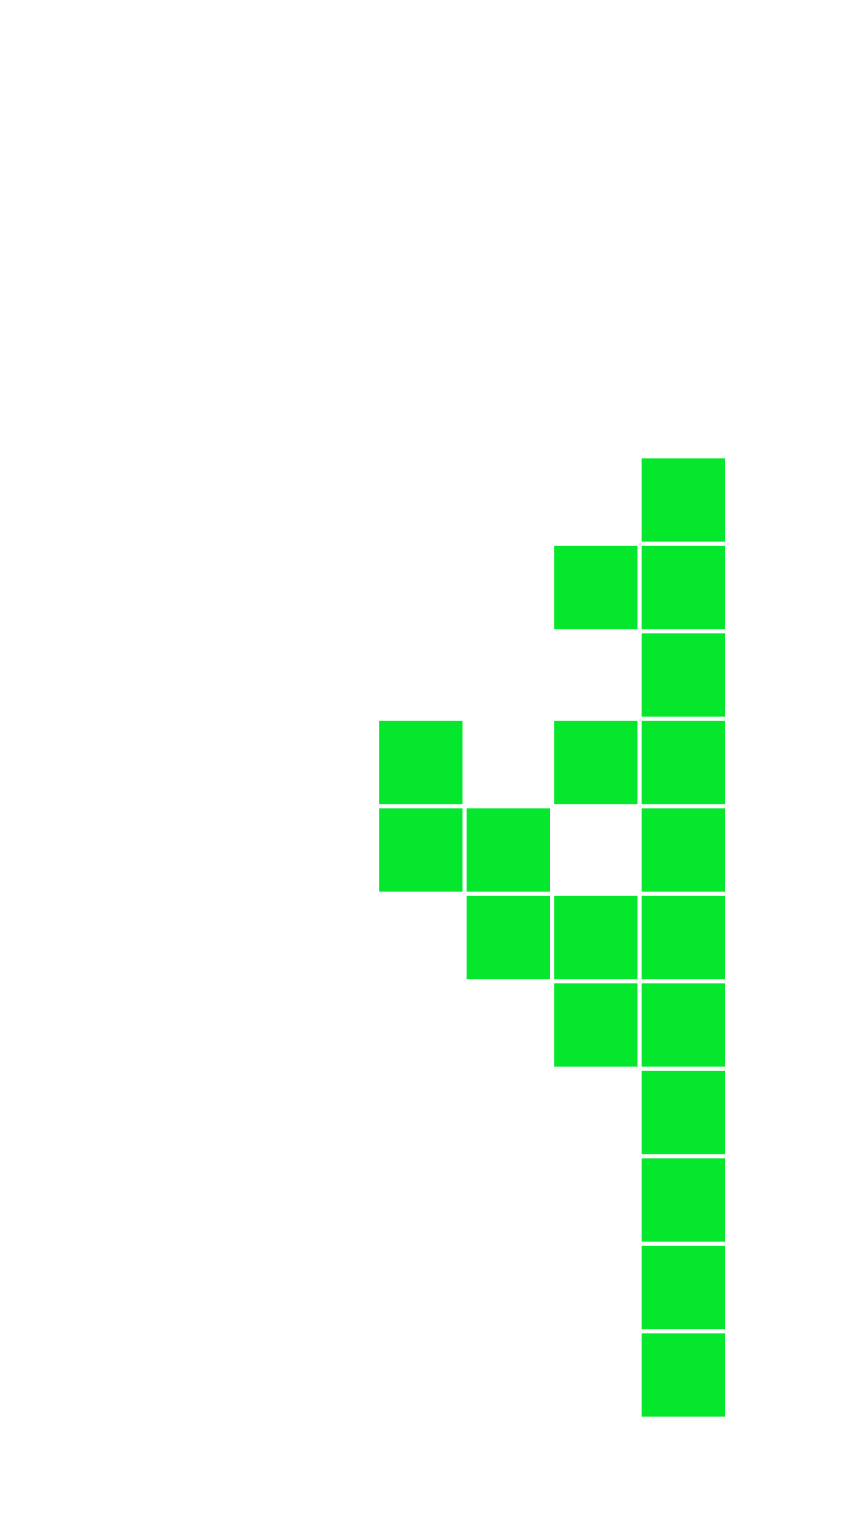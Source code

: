 digraph G {
	node [shape=none] 
Mat1 [label=<
 <table border="0" cellborder="0" cellspacing = "2">
<tr><td BGCOLOR = "#FFFFFF" height="40" width="40"></td><td BGCOLOR = "#FFFFFF" height="40" width="40"></td><td BGCOLOR = "#FFFFFF" height="40" width="40"></td><td BGCOLOR = "#FFFFFF" height="40" width="40"></td><td BGCOLOR = "#FFFFFF" height="40" width="40"></td><td BGCOLOR = "#FFFFFF" height="40" width="40"></td><td BGCOLOR = "#FFFFFF" height="40" width="40"></td><td BGCOLOR = "#FFFFFF" height="40" width="40"></td><td BGCOLOR = "#FFFFFF" height="40" width="40"></td></tr>
<tr><td BGCOLOR = "#FFFFFF" height="40" width="40"></td><td BGCOLOR = "#FFFFFF" height="40" width="40"></td><td BGCOLOR = "#FFFFFF" height="40" width="40"></td><td BGCOLOR = "#FFFFFF" height="40" width="40"></td><td BGCOLOR = "#FFFFFF" height="40" width="40"></td><td BGCOLOR = "#FFFFFF" height="40" width="40"></td><td BGCOLOR = "#FFFFFF" height="40" width="40"></td><td BGCOLOR = "#FFFFFF" height="40" width="40"></td><td BGCOLOR = "#FFFFFF" height="40" width="40"></td></tr>
<tr><td BGCOLOR = "#FFFFFF" height="40" width="40"></td><td BGCOLOR = "#FFFFFF" height="40" width="40"></td><td BGCOLOR = "#FFFFFF" height="40" width="40"></td><td BGCOLOR = "#FFFFFF" height="40" width="40"></td><td BGCOLOR = "#FFFFFF" height="40" width="40"></td><td BGCOLOR = "#FFFFFF" height="40" width="40"></td><td BGCOLOR = "#FFFFFF" height="40" width="40"></td><td BGCOLOR = "#FFFFFF" height="40" width="40"></td><td BGCOLOR = "#FFFFFF" height="40" width="40"></td></tr>
<tr><td BGCOLOR = "#FFFFFF" height="40" width="40"></td><td BGCOLOR = "#FFFFFF" height="40" width="40"></td><td BGCOLOR = "#FFFFFF" height="40" width="40"></td><td BGCOLOR = "#FFFFFF" height="40" width="40"></td><td BGCOLOR = "#FFFFFF" height="40" width="40"></td><td BGCOLOR = "#FFFFFF" height="40" width="40"></td><td BGCOLOR = "#FFFFFF" height="40" width="40"></td><td BGCOLOR = "#FFFFFF" height="40" width="40"></td><td BGCOLOR = "#FFFFFF" height="40" width="40"></td></tr>
<tr><td BGCOLOR = "#FFFFFF" height="40" width="40"></td><td BGCOLOR = "#FFFFFF" height="40" width="40"></td><td BGCOLOR = "#FFFFFF" height="40" width="40"></td><td BGCOLOR = "#FFFFFF" height="40" width="40"></td><td BGCOLOR = "#FFFFFF" height="40" width="40"></td><td BGCOLOR = "#FFFFFF" height="40" width="40"></td><td BGCOLOR = "#FFFFFF" height="40" width="40"></td><td BGCOLOR = "#FFFFFF" height="40" width="40"></td><td BGCOLOR = "#FFFFFF" height="40" width="40"></td></tr>
<tr><td BGCOLOR = "#FFFFFF" height="40" width="40"></td><td BGCOLOR = "#FFFFFF" height="40" width="40"></td><td BGCOLOR = "#FFFFFF" height="40" width="40"></td><td BGCOLOR = "#FFFFFF" height="40" width="40"></td><td BGCOLOR = "#FFFFFF" height="40" width="40"></td><td BGCOLOR = "#FFFFFF" height="40" width="40"></td><td BGCOLOR = "#FFFFFF" height="40" width="40"></td><td BGCOLOR = "#04E72C" height="40" width="40"></td><td BGCOLOR = "#FFFFFF" height="40" width="40"></td></tr>
<tr><td BGCOLOR = "#FFFFFF" height="40" width="40"></td><td BGCOLOR = "#FFFFFF" height="40" width="40"></td><td BGCOLOR = "#FFFFFF" height="40" width="40"></td><td BGCOLOR = "#FFFFFF" height="40" width="40"></td><td BGCOLOR = "#FFFFFF" height="40" width="40"></td><td BGCOLOR = "#FFFFFF" height="40" width="40"></td><td BGCOLOR = "#04E72C" height="40" width="40"></td><td BGCOLOR = "#04E72C" height="40" width="40"></td><td BGCOLOR = "#FFFFFF" height="40" width="40"></td></tr>
<tr><td BGCOLOR = "#FFFFFF" height="40" width="40"></td><td BGCOLOR = "#FFFFFF" height="40" width="40"></td><td BGCOLOR = "#FFFFFF" height="40" width="40"></td><td BGCOLOR = "#FFFFFF" height="40" width="40"></td><td BGCOLOR = "#FFFFFF" height="40" width="40"></td><td BGCOLOR = "#FFFFFF" height="40" width="40"></td><td BGCOLOR = "#FFFFFF" height="40" width="40"></td><td BGCOLOR = "#04E72C" height="40" width="40"></td><td BGCOLOR = "#FFFFFF" height="40" width="40"></td></tr>
<tr><td BGCOLOR = "#FFFFFF" height="40" width="40"></td><td BGCOLOR = "#FFFFFF" height="40" width="40"></td><td BGCOLOR = "#FFFFFF" height="40" width="40"></td><td BGCOLOR = "#FFFFFF" height="40" width="40"></td><td BGCOLOR = "#04E72C" height="40" width="40"></td><td BGCOLOR = "#FFFFFF" height="40" width="40"></td><td BGCOLOR = "#04E72C" height="40" width="40"></td><td BGCOLOR = "#04E72C" height="40" width="40"></td><td BGCOLOR = "#FFFFFF" height="40" width="40"></td></tr>
<tr><td BGCOLOR = "#FFFFFF" height="40" width="40"></td><td BGCOLOR = "#FFFFFF" height="40" width="40"></td><td BGCOLOR = "#FFFFFF" height="40" width="40"></td><td BGCOLOR = "#FFFFFF" height="40" width="40"></td><td BGCOLOR = "#04E72C" height="40" width="40"></td><td BGCOLOR = "#04E72C" height="40" width="40"></td><td BGCOLOR = "#FFFFFF" height="40" width="40"></td><td BGCOLOR = "#04E72C" height="40" width="40"></td><td BGCOLOR = "#FFFFFF" height="40" width="40"></td></tr>
<tr><td BGCOLOR = "#FFFFFF" height="40" width="40"></td><td BGCOLOR = "#FFFFFF" height="40" width="40"></td><td BGCOLOR = "#FFFFFF" height="40" width="40"></td><td BGCOLOR = "#FFFFFF" height="40" width="40"></td><td BGCOLOR = "#FFFFFF" height="40" width="40"></td><td BGCOLOR = "#04E72C" height="40" width="40"></td><td BGCOLOR = "#04E72C" height="40" width="40"></td><td BGCOLOR = "#04E72C" height="40" width="40"></td><td BGCOLOR = "#FFFFFF" height="40" width="40"></td></tr>
<tr><td BGCOLOR = "#FFFFFF" height="40" width="40"></td><td BGCOLOR = "#FFFFFF" height="40" width="40"></td><td BGCOLOR = "#FFFFFF" height="40" width="40"></td><td BGCOLOR = "#FFFFFF" height="40" width="40"></td><td BGCOLOR = "#FFFFFF" height="40" width="40"></td><td BGCOLOR = "#FFFFFF" height="40" width="40"></td><td BGCOLOR = "#04E72C" height="40" width="40"></td><td BGCOLOR = "#04E72C" height="40" width="40"></td><td BGCOLOR = "#FFFFFF" height="40" width="40"></td></tr>
<tr><td BGCOLOR = "#FFFFFF" height="40" width="40"></td><td BGCOLOR = "#FFFFFF" height="40" width="40"></td><td BGCOLOR = "#FFFFFF" height="40" width="40"></td><td BGCOLOR = "#FFFFFF" height="40" width="40"></td><td BGCOLOR = "#FFFFFF" height="40" width="40"></td><td BGCOLOR = "#FFFFFF" height="40" width="40"></td><td BGCOLOR = "#FFFFFF" height="40" width="40"></td><td BGCOLOR = "#04E72C" height="40" width="40"></td><td BGCOLOR = "#FFFFFF" height="40" width="40"></td></tr>
<tr><td BGCOLOR = "#FFFFFF" height="40" width="40"></td><td BGCOLOR = "#FFFFFF" height="40" width="40"></td><td BGCOLOR = "#FFFFFF" height="40" width="40"></td><td BGCOLOR = "#FFFFFF" height="40" width="40"></td><td BGCOLOR = "#FFFFFF" height="40" width="40"></td><td BGCOLOR = "#FFFFFF" height="40" width="40"></td><td BGCOLOR = "#FFFFFF" height="40" width="40"></td><td BGCOLOR = "#04E72C" height="40" width="40"></td><td BGCOLOR = "#FFFFFF" height="40" width="40"></td></tr>
<tr><td BGCOLOR = "#FFFFFF" height="40" width="40"></td><td BGCOLOR = "#FFFFFF" height="40" width="40"></td><td BGCOLOR = "#FFFFFF" height="40" width="40"></td><td BGCOLOR = "#FFFFFF" height="40" width="40"></td><td BGCOLOR = "#FFFFFF" height="40" width="40"></td><td BGCOLOR = "#FFFFFF" height="40" width="40"></td><td BGCOLOR = "#FFFFFF" height="40" width="40"></td><td BGCOLOR = "#04E72C" height="40" width="40"></td><td BGCOLOR = "#FFFFFF" height="40" width="40"></td></tr>
<tr><td BGCOLOR = "#FFFFFF" height="40" width="40"></td><td BGCOLOR = "#FFFFFF" height="40" width="40"></td><td BGCOLOR = "#FFFFFF" height="40" width="40"></td><td BGCOLOR = "#FFFFFF" height="40" width="40"></td><td BGCOLOR = "#FFFFFF" height="40" width="40"></td><td BGCOLOR = "#FFFFFF" height="40" width="40"></td><td BGCOLOR = "#FFFFFF" height="40" width="40"></td><td BGCOLOR = "#04E72C" height="40" width="40"></td><td BGCOLOR = "#FFFFFF" height="40" width="40"></td></tr>
<tr><td BGCOLOR = "#FFFFFF" height="40" width="40"></td><td BGCOLOR = "#FFFFFF" height="40" width="40"></td><td BGCOLOR = "#FFFFFF" height="40" width="40"></td><td BGCOLOR = "#FFFFFF" height="40" width="40"></td><td BGCOLOR = "#FFFFFF" height="40" width="40"></td><td BGCOLOR = "#FFFFFF" height="40" width="40"></td><td BGCOLOR = "#FFFFFF" height="40" width="40"></td><td BGCOLOR = "#FFFFFF" height="40" width="40"></td><td BGCOLOR = "#FFFFFF" height="40" width="40"></td></tr>
</table>>]; 
 }
